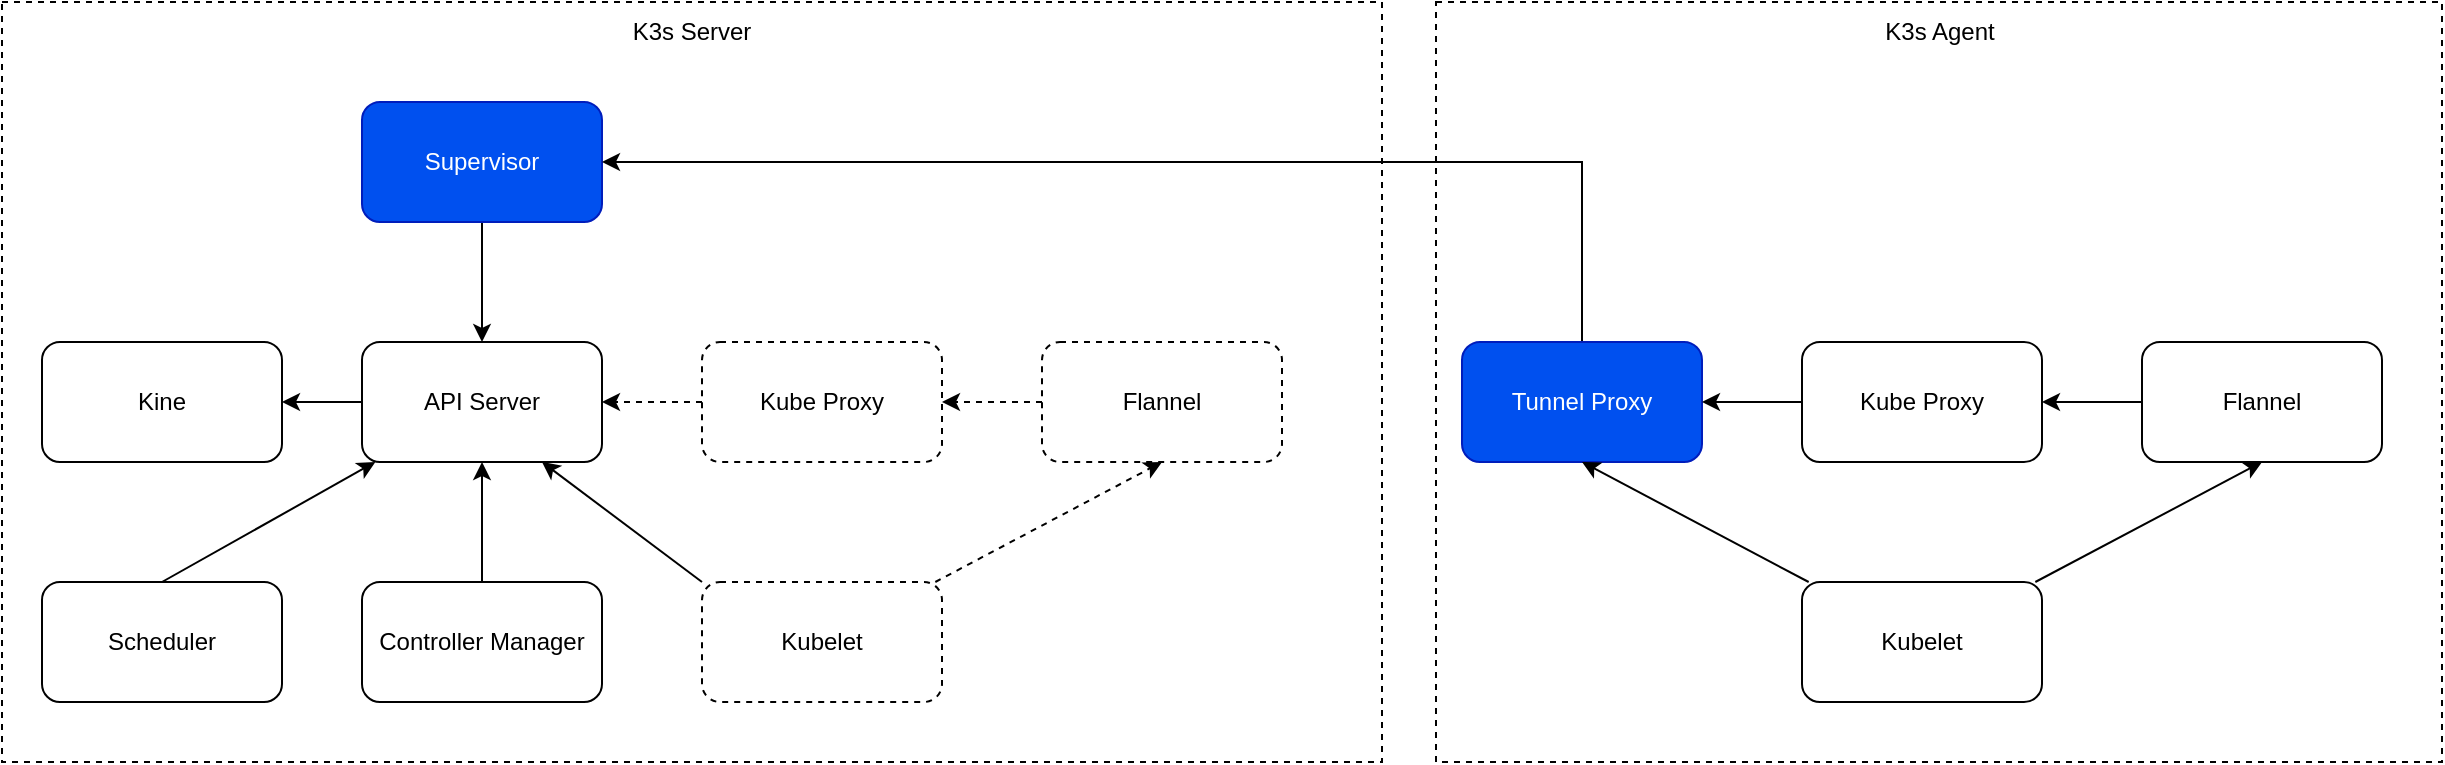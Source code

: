 <mxfile version="20.2.7" type="github" pages="3">
  <diagram id="HEuXEYdDUPjuQIYphe7p" name="k3s网络架构">
    <mxGraphModel dx="1865" dy="556" grid="0" gridSize="10" guides="1" tooltips="1" connect="1" arrows="1" fold="1" page="1" pageScale="1" pageWidth="827" pageHeight="1169" math="0" shadow="0">
      <root>
        <mxCell id="0" />
        <mxCell id="1" parent="0" />
        <mxCell id="O3nK4AZJQC9Sh1DX9Ab0-29" value="" style="rounded=0;whiteSpace=wrap;html=1;dashed=1;" parent="1" vertex="1">
          <mxGeometry x="707" y="50" width="503" height="380" as="geometry" />
        </mxCell>
        <mxCell id="O3nK4AZJQC9Sh1DX9Ab0-27" value="" style="rounded=0;whiteSpace=wrap;html=1;dashed=1;" parent="1" vertex="1">
          <mxGeometry x="-10" y="50" width="690" height="380" as="geometry" />
        </mxCell>
        <mxCell id="O3nK4AZJQC9Sh1DX9Ab0-9" style="edgeStyle=orthogonalEdgeStyle;rounded=0;orthogonalLoop=1;jettySize=auto;html=1;endArrow=classic;endFill=1;" parent="1" source="O3nK4AZJQC9Sh1DX9Ab0-1" target="O3nK4AZJQC9Sh1DX9Ab0-2" edge="1">
          <mxGeometry relative="1" as="geometry" />
        </mxCell>
        <mxCell id="O3nK4AZJQC9Sh1DX9Ab0-1" value="Supervisor" style="rounded=1;whiteSpace=wrap;html=1;fillColor=#0050ef;fontColor=#ffffff;strokeColor=#001DBC;" parent="1" vertex="1">
          <mxGeometry x="170" y="100" width="120" height="60" as="geometry" />
        </mxCell>
        <mxCell id="O3nK4AZJQC9Sh1DX9Ab0-10" style="edgeStyle=orthogonalEdgeStyle;rounded=0;orthogonalLoop=1;jettySize=auto;html=1;entryX=1;entryY=0.5;entryDx=0;entryDy=0;endArrow=classic;endFill=1;" parent="1" source="O3nK4AZJQC9Sh1DX9Ab0-2" target="O3nK4AZJQC9Sh1DX9Ab0-3" edge="1">
          <mxGeometry relative="1" as="geometry" />
        </mxCell>
        <mxCell id="O3nK4AZJQC9Sh1DX9Ab0-11" style="rounded=0;orthogonalLoop=1;jettySize=auto;html=1;entryX=0.5;entryY=0;entryDx=0;entryDy=0;endArrow=none;endFill=0;startArrow=classic;startFill=1;" parent="1" source="O3nK4AZJQC9Sh1DX9Ab0-2" target="O3nK4AZJQC9Sh1DX9Ab0-6" edge="1">
          <mxGeometry relative="1" as="geometry" />
        </mxCell>
        <mxCell id="O3nK4AZJQC9Sh1DX9Ab0-12" style="edgeStyle=none;rounded=0;orthogonalLoop=1;jettySize=auto;html=1;entryX=0.5;entryY=0;entryDx=0;entryDy=0;endArrow=none;endFill=0;startArrow=classic;startFill=1;" parent="1" source="O3nK4AZJQC9Sh1DX9Ab0-2" target="O3nK4AZJQC9Sh1DX9Ab0-7" edge="1">
          <mxGeometry relative="1" as="geometry" />
        </mxCell>
        <mxCell id="O3nK4AZJQC9Sh1DX9Ab0-13" style="edgeStyle=none;rounded=0;orthogonalLoop=1;jettySize=auto;html=1;exitX=0.75;exitY=1;exitDx=0;exitDy=0;entryX=0;entryY=0;entryDx=0;entryDy=0;endArrow=none;endFill=0;startArrow=classic;startFill=1;" parent="1" source="O3nK4AZJQC9Sh1DX9Ab0-2" target="O3nK4AZJQC9Sh1DX9Ab0-8" edge="1">
          <mxGeometry relative="1" as="geometry" />
        </mxCell>
        <mxCell id="O3nK4AZJQC9Sh1DX9Ab0-2" value="API Server" style="rounded=1;whiteSpace=wrap;html=1;" parent="1" vertex="1">
          <mxGeometry x="170" y="220" width="120" height="60" as="geometry" />
        </mxCell>
        <mxCell id="O3nK4AZJQC9Sh1DX9Ab0-3" value="Kine" style="rounded=1;whiteSpace=wrap;html=1;" parent="1" vertex="1">
          <mxGeometry x="10" y="220" width="120" height="60" as="geometry" />
        </mxCell>
        <mxCell id="O3nK4AZJQC9Sh1DX9Ab0-16" style="edgeStyle=none;rounded=0;orthogonalLoop=1;jettySize=auto;html=1;entryX=1;entryY=0.5;entryDx=0;entryDy=0;endArrow=classic;endFill=1;dashed=1;" parent="1" source="O3nK4AZJQC9Sh1DX9Ab0-4" target="O3nK4AZJQC9Sh1DX9Ab0-2" edge="1">
          <mxGeometry relative="1" as="geometry" />
        </mxCell>
        <mxCell id="O3nK4AZJQC9Sh1DX9Ab0-4" value="Kube Proxy" style="rounded=1;whiteSpace=wrap;html=1;dashed=1;" parent="1" vertex="1">
          <mxGeometry x="340" y="220" width="120" height="60" as="geometry" />
        </mxCell>
        <mxCell id="O3nK4AZJQC9Sh1DX9Ab0-15" style="edgeStyle=none;rounded=0;orthogonalLoop=1;jettySize=auto;html=1;entryX=1;entryY=0.5;entryDx=0;entryDy=0;endArrow=classic;endFill=1;dashed=1;" parent="1" source="O3nK4AZJQC9Sh1DX9Ab0-5" target="O3nK4AZJQC9Sh1DX9Ab0-4" edge="1">
          <mxGeometry relative="1" as="geometry" />
        </mxCell>
        <mxCell id="O3nK4AZJQC9Sh1DX9Ab0-5" value="Flannel" style="rounded=1;whiteSpace=wrap;html=1;dashed=1;" parent="1" vertex="1">
          <mxGeometry x="510" y="220" width="120" height="60" as="geometry" />
        </mxCell>
        <mxCell id="O3nK4AZJQC9Sh1DX9Ab0-6" value="Scheduler" style="rounded=1;whiteSpace=wrap;html=1;" parent="1" vertex="1">
          <mxGeometry x="10" y="340" width="120" height="60" as="geometry" />
        </mxCell>
        <mxCell id="O3nK4AZJQC9Sh1DX9Ab0-7" value="Controller Manager" style="rounded=1;whiteSpace=wrap;html=1;" parent="1" vertex="1">
          <mxGeometry x="170" y="340" width="120" height="60" as="geometry" />
        </mxCell>
        <mxCell id="O3nK4AZJQC9Sh1DX9Ab0-14" style="edgeStyle=none;rounded=0;orthogonalLoop=1;jettySize=auto;html=1;entryX=0.5;entryY=1;entryDx=0;entryDy=0;endArrow=classic;endFill=1;startArrow=none;startFill=0;dashed=1;" parent="1" source="O3nK4AZJQC9Sh1DX9Ab0-8" target="O3nK4AZJQC9Sh1DX9Ab0-5" edge="1">
          <mxGeometry relative="1" as="geometry" />
        </mxCell>
        <mxCell id="O3nK4AZJQC9Sh1DX9Ab0-8" value="Kubelet" style="rounded=1;whiteSpace=wrap;html=1;dashed=1;" parent="1" vertex="1">
          <mxGeometry x="340" y="340" width="120" height="60" as="geometry" />
        </mxCell>
        <mxCell id="O3nK4AZJQC9Sh1DX9Ab0-25" style="edgeStyle=orthogonalEdgeStyle;rounded=0;orthogonalLoop=1;jettySize=auto;html=1;entryX=1;entryY=0.5;entryDx=0;entryDy=0;startArrow=none;startFill=0;endArrow=classic;endFill=1;" parent="1" source="O3nK4AZJQC9Sh1DX9Ab0-17" target="O3nK4AZJQC9Sh1DX9Ab0-1" edge="1">
          <mxGeometry relative="1" as="geometry">
            <Array as="points">
              <mxPoint x="780" y="130" />
            </Array>
          </mxGeometry>
        </mxCell>
        <mxCell id="O3nK4AZJQC9Sh1DX9Ab0-17" value="Tunnel Proxy" style="rounded=1;whiteSpace=wrap;html=1;fillColor=#0050ef;fontColor=#ffffff;strokeColor=#001DBC;" parent="1" vertex="1">
          <mxGeometry x="720" y="220" width="120" height="60" as="geometry" />
        </mxCell>
        <mxCell id="O3nK4AZJQC9Sh1DX9Ab0-24" style="edgeStyle=none;rounded=0;orthogonalLoop=1;jettySize=auto;html=1;entryX=1;entryY=0.5;entryDx=0;entryDy=0;startArrow=none;startFill=0;endArrow=classic;endFill=1;" parent="1" source="O3nK4AZJQC9Sh1DX9Ab0-18" target="O3nK4AZJQC9Sh1DX9Ab0-17" edge="1">
          <mxGeometry relative="1" as="geometry" />
        </mxCell>
        <mxCell id="O3nK4AZJQC9Sh1DX9Ab0-18" value="Kube Proxy" style="rounded=1;whiteSpace=wrap;html=1;" parent="1" vertex="1">
          <mxGeometry x="890" y="220" width="120" height="60" as="geometry" />
        </mxCell>
        <mxCell id="O3nK4AZJQC9Sh1DX9Ab0-23" style="edgeStyle=none;rounded=0;orthogonalLoop=1;jettySize=auto;html=1;entryX=1;entryY=0.5;entryDx=0;entryDy=0;startArrow=none;startFill=0;endArrow=classic;endFill=1;" parent="1" source="O3nK4AZJQC9Sh1DX9Ab0-19" target="O3nK4AZJQC9Sh1DX9Ab0-18" edge="1">
          <mxGeometry relative="1" as="geometry" />
        </mxCell>
        <mxCell id="O3nK4AZJQC9Sh1DX9Ab0-19" value="Flannel" style="rounded=1;whiteSpace=wrap;html=1;" parent="1" vertex="1">
          <mxGeometry x="1060" y="220" width="120" height="60" as="geometry" />
        </mxCell>
        <mxCell id="O3nK4AZJQC9Sh1DX9Ab0-21" style="edgeStyle=none;rounded=0;orthogonalLoop=1;jettySize=auto;html=1;entryX=0.5;entryY=1;entryDx=0;entryDy=0;startArrow=none;startFill=0;endArrow=classic;endFill=1;" parent="1" source="O3nK4AZJQC9Sh1DX9Ab0-20" target="O3nK4AZJQC9Sh1DX9Ab0-17" edge="1">
          <mxGeometry relative="1" as="geometry" />
        </mxCell>
        <mxCell id="O3nK4AZJQC9Sh1DX9Ab0-22" style="edgeStyle=none;rounded=0;orthogonalLoop=1;jettySize=auto;html=1;entryX=0.5;entryY=1;entryDx=0;entryDy=0;startArrow=none;startFill=0;endArrow=classic;endFill=1;" parent="1" source="O3nK4AZJQC9Sh1DX9Ab0-20" target="O3nK4AZJQC9Sh1DX9Ab0-19" edge="1">
          <mxGeometry relative="1" as="geometry" />
        </mxCell>
        <mxCell id="O3nK4AZJQC9Sh1DX9Ab0-20" value="Kubelet" style="rounded=1;whiteSpace=wrap;html=1;" parent="1" vertex="1">
          <mxGeometry x="890" y="340" width="120" height="60" as="geometry" />
        </mxCell>
        <mxCell id="O3nK4AZJQC9Sh1DX9Ab0-28" value="K3s Server" style="text;html=1;strokeColor=none;fillColor=none;align=center;verticalAlign=middle;whiteSpace=wrap;rounded=0;dashed=1;" parent="1" vertex="1">
          <mxGeometry x="300" y="50" width="70" height="30" as="geometry" />
        </mxCell>
        <mxCell id="O3nK4AZJQC9Sh1DX9Ab0-30" value="K3s Agent" style="text;html=1;strokeColor=none;fillColor=none;align=center;verticalAlign=middle;whiteSpace=wrap;rounded=0;dashed=1;" parent="1" vertex="1">
          <mxGeometry x="929" y="50" width="60" height="30" as="geometry" />
        </mxCell>
      </root>
    </mxGraphModel>
  </diagram>
  <diagram id="8SatyN6uoqoJlnDd3UTE" name="逻辑架构设计">
    <mxGraphModel dx="2048" dy="1823" grid="0" gridSize="10" guides="1" tooltips="1" connect="1" arrows="1" fold="1" page="1" pageScale="1" pageWidth="827" pageHeight="1169" math="0" shadow="0">
      <root>
        <mxCell id="0" />
        <mxCell id="1" parent="0" />
        <mxCell id="Ggve3WEJ0lbRmhn-Nmp4-52" value="" style="rounded=0;whiteSpace=wrap;html=1;fontSize=14;dashed=1;" parent="1" vertex="1">
          <mxGeometry x="-65" y="-117" width="1025" height="742" as="geometry" />
        </mxCell>
        <mxCell id="Ggve3WEJ0lbRmhn-Nmp4-18" value="" style="rounded=0;whiteSpace=wrap;html=1;fillColor=#d5e8d4;strokeColor=#82b366;" parent="1" vertex="1">
          <mxGeometry x="503" y="204" width="433" height="277" as="geometry" />
        </mxCell>
        <mxCell id="Ggve3WEJ0lbRmhn-Nmp4-29" value="" style="rounded=0;whiteSpace=wrap;html=1;fillColor=#dae8fc;strokeColor=#6c8ebf;" parent="1" vertex="1">
          <mxGeometry x="36" y="-78" width="900" height="262" as="geometry" />
        </mxCell>
        <mxCell id="Ggve3WEJ0lbRmhn-Nmp4-30" value="" style="rounded=0;whiteSpace=wrap;html=1;" parent="1" vertex="1">
          <mxGeometry x="286" y="-7" width="177" height="145" as="geometry" />
        </mxCell>
        <mxCell id="Ggve3WEJ0lbRmhn-Nmp4-16" value="" style="rounded=0;whiteSpace=wrap;html=1;fillColor=#d5e8d4;strokeColor=#82b366;" parent="1" vertex="1">
          <mxGeometry x="36" y="202" width="433" height="277" as="geometry" />
        </mxCell>
        <mxCell id="Ggve3WEJ0lbRmhn-Nmp4-9" value="" style="rounded=0;whiteSpace=wrap;html=1;" parent="1" vertex="1">
          <mxGeometry x="263" y="255" width="165" height="202" as="geometry" />
        </mxCell>
        <mxCell id="Ggve3WEJ0lbRmhn-Nmp4-8" value="" style="rounded=0;whiteSpace=wrap;html=1;" parent="1" vertex="1">
          <mxGeometry x="65" y="252" width="168" height="206" as="geometry" />
        </mxCell>
        <mxCell id="Ggve3WEJ0lbRmhn-Nmp4-10" style="rounded=0;orthogonalLoop=1;jettySize=auto;html=1;startArrow=none;startFill=0;endArrow=none;endFill=0;" parent="1" source="Ggve3WEJ0lbRmhn-Nmp4-2" target="Ggve3WEJ0lbRmhn-Nmp4-6" edge="1">
          <mxGeometry relative="1" as="geometry" />
        </mxCell>
        <mxCell id="Ggve3WEJ0lbRmhn-Nmp4-35" style="edgeStyle=none;rounded=0;orthogonalLoop=1;jettySize=auto;html=1;exitX=0.75;exitY=1;exitDx=0;exitDy=0;entryX=0.5;entryY=0;entryDx=0;entryDy=0;startArrow=none;startFill=0;endArrow=none;endFill=0;" parent="1" source="Ggve3WEJ0lbRmhn-Nmp4-2" target="Ggve3WEJ0lbRmhn-Nmp4-24" edge="1">
          <mxGeometry relative="1" as="geometry" />
        </mxCell>
        <mxCell id="Ggve3WEJ0lbRmhn-Nmp4-2" value="Rancher服务端组件" style="rounded=1;whiteSpace=wrap;html=1;" parent="1" vertex="1">
          <mxGeometry x="314.5" y="46" width="120" height="60" as="geometry" />
        </mxCell>
        <mxCell id="Ggve3WEJ0lbRmhn-Nmp4-13" style="edgeStyle=none;rounded=0;orthogonalLoop=1;jettySize=auto;html=1;entryX=0;entryY=0.5;entryDx=0;entryDy=0;startArrow=none;startFill=0;endArrow=none;endFill=0;" parent="1" source="Ggve3WEJ0lbRmhn-Nmp4-4" target="Ggve3WEJ0lbRmhn-Nmp4-7" edge="1">
          <mxGeometry relative="1" as="geometry" />
        </mxCell>
        <mxCell id="Ggve3WEJ0lbRmhn-Nmp4-4" value="k3s服务端组件" style="rounded=1;whiteSpace=wrap;html=1;" parent="1" vertex="1">
          <mxGeometry x="83" y="380" width="120" height="60" as="geometry" />
        </mxCell>
        <mxCell id="Ggve3WEJ0lbRmhn-Nmp4-12" style="edgeStyle=none;rounded=0;orthogonalLoop=1;jettySize=auto;html=1;exitX=0.5;exitY=1;exitDx=0;exitDy=0;startArrow=none;startFill=0;endArrow=none;endFill=0;" parent="1" source="Ggve3WEJ0lbRmhn-Nmp4-6" target="Ggve3WEJ0lbRmhn-Nmp4-4" edge="1">
          <mxGeometry relative="1" as="geometry" />
        </mxCell>
        <mxCell id="Ggve3WEJ0lbRmhn-Nmp4-6" value="Rancher集群节点组件" style="rounded=1;whiteSpace=wrap;html=1;" parent="1" vertex="1">
          <mxGeometry x="83" y="294" width="120" height="60" as="geometry" />
        </mxCell>
        <mxCell id="Ggve3WEJ0lbRmhn-Nmp4-38" style="edgeStyle=none;rounded=0;orthogonalLoop=1;jettySize=auto;html=1;entryX=0.5;entryY=0;entryDx=0;entryDy=0;startArrow=none;startFill=0;endArrow=none;endFill=0;" parent="1" source="Ggve3WEJ0lbRmhn-Nmp4-7" target="Ggve3WEJ0lbRmhn-Nmp4-36" edge="1">
          <mxGeometry relative="1" as="geometry" />
        </mxCell>
        <mxCell id="Ggve3WEJ0lbRmhn-Nmp4-7" value="k3s节点组件" style="rounded=1;whiteSpace=wrap;html=1;" parent="1" vertex="1">
          <mxGeometry x="282" y="294" width="120" height="60" as="geometry" />
        </mxCell>
        <mxCell id="Ggve3WEJ0lbRmhn-Nmp4-14" value="边缘node节点" style="text;html=1;strokeColor=none;fillColor=none;align=center;verticalAlign=middle;whiteSpace=wrap;rounded=0;" parent="1" vertex="1">
          <mxGeometry x="68" y="252" width="84" height="30" as="geometry" />
        </mxCell>
        <mxCell id="Ggve3WEJ0lbRmhn-Nmp4-15" value="边缘node节点" style="text;html=1;strokeColor=none;fillColor=none;align=center;verticalAlign=middle;whiteSpace=wrap;rounded=0;" parent="1" vertex="1">
          <mxGeometry x="267" y="252" width="84" height="30" as="geometry" />
        </mxCell>
        <mxCell id="Ggve3WEJ0lbRmhn-Nmp4-17" value="边缘k3s集群" style="text;html=1;strokeColor=none;fillColor=none;align=center;verticalAlign=middle;whiteSpace=wrap;rounded=0;" parent="1" vertex="1">
          <mxGeometry x="200" y="202" width="97" height="30" as="geometry" />
        </mxCell>
        <mxCell id="Ggve3WEJ0lbRmhn-Nmp4-19" value="" style="rounded=0;whiteSpace=wrap;html=1;" parent="1" vertex="1">
          <mxGeometry x="730" y="257" width="165" height="202" as="geometry" />
        </mxCell>
        <mxCell id="Ggve3WEJ0lbRmhn-Nmp4-20" value="" style="rounded=0;whiteSpace=wrap;html=1;" parent="1" vertex="1">
          <mxGeometry x="532" y="254" width="168" height="206" as="geometry" />
        </mxCell>
        <mxCell id="Ggve3WEJ0lbRmhn-Nmp4-21" style="edgeStyle=none;rounded=0;orthogonalLoop=1;jettySize=auto;html=1;entryX=0;entryY=0.5;entryDx=0;entryDy=0;startArrow=none;startFill=0;endArrow=none;endFill=0;" parent="1" source="Ggve3WEJ0lbRmhn-Nmp4-22" target="Ggve3WEJ0lbRmhn-Nmp4-25" edge="1">
          <mxGeometry relative="1" as="geometry" />
        </mxCell>
        <mxCell id="Ggve3WEJ0lbRmhn-Nmp4-22" value="k3s服务端组件" style="rounded=1;whiteSpace=wrap;html=1;" parent="1" vertex="1">
          <mxGeometry x="550" y="382" width="120" height="60" as="geometry" />
        </mxCell>
        <mxCell id="Ggve3WEJ0lbRmhn-Nmp4-23" style="edgeStyle=none;rounded=0;orthogonalLoop=1;jettySize=auto;html=1;exitX=0.5;exitY=1;exitDx=0;exitDy=0;startArrow=none;startFill=0;endArrow=none;endFill=0;" parent="1" source="Ggve3WEJ0lbRmhn-Nmp4-24" target="Ggve3WEJ0lbRmhn-Nmp4-22" edge="1">
          <mxGeometry relative="1" as="geometry" />
        </mxCell>
        <mxCell id="Ggve3WEJ0lbRmhn-Nmp4-24" value="Rancher集群节点组件" style="rounded=1;whiteSpace=wrap;html=1;" parent="1" vertex="1">
          <mxGeometry x="550" y="296" width="120" height="60" as="geometry" />
        </mxCell>
        <mxCell id="Ggve3WEJ0lbRmhn-Nmp4-39" style="edgeStyle=none;rounded=0;orthogonalLoop=1;jettySize=auto;html=1;entryX=0.5;entryY=0;entryDx=0;entryDy=0;startArrow=none;startFill=0;endArrow=none;endFill=0;" parent="1" source="Ggve3WEJ0lbRmhn-Nmp4-25" target="Ggve3WEJ0lbRmhn-Nmp4-37" edge="1">
          <mxGeometry relative="1" as="geometry" />
        </mxCell>
        <mxCell id="Ggve3WEJ0lbRmhn-Nmp4-25" value="k3s节点组件" style="rounded=1;whiteSpace=wrap;html=1;" parent="1" vertex="1">
          <mxGeometry x="752.5" y="299" width="120" height="60" as="geometry" />
        </mxCell>
        <mxCell id="Ggve3WEJ0lbRmhn-Nmp4-26" value="边缘node节点" style="text;html=1;strokeColor=none;fillColor=none;align=center;verticalAlign=middle;whiteSpace=wrap;rounded=0;" parent="1" vertex="1">
          <mxGeometry x="535" y="254" width="84" height="30" as="geometry" />
        </mxCell>
        <mxCell id="Ggve3WEJ0lbRmhn-Nmp4-27" value="边缘node节点" style="text;html=1;strokeColor=none;fillColor=none;align=center;verticalAlign=middle;whiteSpace=wrap;rounded=0;" parent="1" vertex="1">
          <mxGeometry x="734" y="254" width="84" height="30" as="geometry" />
        </mxCell>
        <mxCell id="Ggve3WEJ0lbRmhn-Nmp4-28" value="边缘k3s集群" style="text;html=1;strokeColor=none;fillColor=none;align=center;verticalAlign=middle;whiteSpace=wrap;rounded=0;" parent="1" vertex="1">
          <mxGeometry x="667" y="204" width="97" height="30" as="geometry" />
        </mxCell>
        <mxCell id="Ggve3WEJ0lbRmhn-Nmp4-31" value="云端node节点" style="text;html=1;strokeColor=none;fillColor=none;align=center;verticalAlign=middle;whiteSpace=wrap;rounded=0;" parent="1" vertex="1">
          <mxGeometry x="335.5" y="-7" width="78" height="30" as="geometry" />
        </mxCell>
        <mxCell id="Ggve3WEJ0lbRmhn-Nmp4-32" value="k8s集群" style="rounded=0;whiteSpace=wrap;html=1;" parent="1" vertex="1">
          <mxGeometry x="537" y="-6" width="180" height="144" as="geometry" />
        </mxCell>
        <mxCell id="Ggve3WEJ0lbRmhn-Nmp4-43" style="edgeStyle=none;rounded=0;orthogonalLoop=1;jettySize=auto;html=1;exitX=0.25;exitY=1;exitDx=0;exitDy=0;entryX=0.5;entryY=0;entryDx=0;entryDy=0;startArrow=none;startFill=0;endArrow=none;endFill=0;" parent="1" source="Ggve3WEJ0lbRmhn-Nmp4-36" target="Ggve3WEJ0lbRmhn-Nmp4-41" edge="1">
          <mxGeometry relative="1" as="geometry" />
        </mxCell>
        <mxCell id="Ggve3WEJ0lbRmhn-Nmp4-44" style="edgeStyle=none;rounded=0;orthogonalLoop=1;jettySize=auto;html=1;exitX=0.75;exitY=1;exitDx=0;exitDy=0;entryX=0.5;entryY=0;entryDx=0;entryDy=0;startArrow=none;startFill=0;endArrow=none;endFill=0;" parent="1" source="Ggve3WEJ0lbRmhn-Nmp4-36" target="Ggve3WEJ0lbRmhn-Nmp4-42" edge="1">
          <mxGeometry relative="1" as="geometry" />
        </mxCell>
        <mxCell id="Ggve3WEJ0lbRmhn-Nmp4-36" value="应用pod" style="rounded=1;whiteSpace=wrap;html=1;" parent="1" vertex="1">
          <mxGeometry x="282" y="377" width="120" height="60" as="geometry" />
        </mxCell>
        <mxCell id="Ggve3WEJ0lbRmhn-Nmp4-37" value="应用pod" style="rounded=1;whiteSpace=wrap;html=1;" parent="1" vertex="1">
          <mxGeometry x="755" y="380" width="120" height="60" as="geometry" />
        </mxCell>
        <mxCell id="Ggve3WEJ0lbRmhn-Nmp4-41" value="Device1" style="rounded=0;whiteSpace=wrap;html=1;fillColor=#0050ef;fontColor=#ffffff;strokeColor=#001DBC;" parent="1" vertex="1">
          <mxGeometry x="263" y="527" width="70" height="58" as="geometry" />
        </mxCell>
        <mxCell id="Ggve3WEJ0lbRmhn-Nmp4-42" value="Device2" style="rounded=0;whiteSpace=wrap;html=1;fillColor=#60a917;fontColor=#ffffff;strokeColor=#2D7600;" parent="1" vertex="1">
          <mxGeometry x="358" y="527" width="70" height="58" as="geometry" />
        </mxCell>
        <mxCell id="Ggve3WEJ0lbRmhn-Nmp4-47" style="edgeStyle=none;rounded=0;orthogonalLoop=1;jettySize=auto;html=1;entryX=0.25;entryY=1;entryDx=0;entryDy=0;startArrow=none;startFill=0;endArrow=none;endFill=0;" parent="1" source="Ggve3WEJ0lbRmhn-Nmp4-45" target="Ggve3WEJ0lbRmhn-Nmp4-37" edge="1">
          <mxGeometry relative="1" as="geometry" />
        </mxCell>
        <mxCell id="Ggve3WEJ0lbRmhn-Nmp4-45" value="Device1" style="rounded=0;whiteSpace=wrap;html=1;fillColor=#0050ef;fontColor=#ffffff;strokeColor=#001DBC;" parent="1" vertex="1">
          <mxGeometry x="743" y="523" width="70" height="58" as="geometry" />
        </mxCell>
        <mxCell id="Ggve3WEJ0lbRmhn-Nmp4-48" style="edgeStyle=none;rounded=0;orthogonalLoop=1;jettySize=auto;html=1;entryX=0.75;entryY=1;entryDx=0;entryDy=0;startArrow=none;startFill=0;endArrow=none;endFill=0;" parent="1" source="Ggve3WEJ0lbRmhn-Nmp4-46" target="Ggve3WEJ0lbRmhn-Nmp4-37" edge="1">
          <mxGeometry relative="1" as="geometry" />
        </mxCell>
        <mxCell id="Ggve3WEJ0lbRmhn-Nmp4-46" value="Device2" style="rounded=0;whiteSpace=wrap;html=1;fillColor=#60a917;fontColor=#ffffff;strokeColor=#2D7600;" parent="1" vertex="1">
          <mxGeometry x="827" y="523" width="70" height="58" as="geometry" />
        </mxCell>
        <mxCell id="Ggve3WEJ0lbRmhn-Nmp4-49" value="&lt;font style=&quot;font-size: 14px;&quot;&gt;设备端&lt;/font&gt;" style="text;html=1;strokeColor=none;fillColor=none;align=center;verticalAlign=middle;whiteSpace=wrap;rounded=0;" parent="1" vertex="1">
          <mxGeometry x="-57" y="537" width="60" height="30" as="geometry" />
        </mxCell>
        <mxCell id="Ggve3WEJ0lbRmhn-Nmp4-50" value="&lt;span style=&quot;font-size: 14px;&quot;&gt;边缘端&lt;/span&gt;" style="text;html=1;strokeColor=none;fillColor=none;align=center;verticalAlign=middle;whiteSpace=wrap;rounded=0;" parent="1" vertex="1">
          <mxGeometry x="-60" y="321" width="60" height="30" as="geometry" />
        </mxCell>
        <mxCell id="Ggve3WEJ0lbRmhn-Nmp4-51" value="&lt;span style=&quot;font-size: 14px;&quot;&gt;云端&lt;/span&gt;" style="text;html=1;strokeColor=none;fillColor=none;align=center;verticalAlign=middle;whiteSpace=wrap;rounded=0;" parent="1" vertex="1">
          <mxGeometry x="-60" y="35" width="60" height="30" as="geometry" />
        </mxCell>
        <mxCell id="Ggve3WEJ0lbRmhn-Nmp4-34" style="edgeStyle=none;rounded=0;orthogonalLoop=1;jettySize=auto;html=1;startArrow=none;startFill=0;endArrow=none;endFill=0;" parent="1" source="Ggve3WEJ0lbRmhn-Nmp4-2" edge="1">
          <mxGeometry relative="1" as="geometry">
            <mxPoint x="536" y="77" as="targetPoint" />
          </mxGeometry>
        </mxCell>
      </root>
    </mxGraphModel>
  </diagram>
  <diagram id="NHDvK6K8zkflWyku41dV" name="物理架构设计">
    <mxGraphModel dx="2310" dy="1963" grid="1" gridSize="10" guides="1" tooltips="1" connect="1" arrows="1" fold="1" page="1" pageScale="1" pageWidth="827" pageHeight="1169" math="0" shadow="0">
      <root>
        <mxCell id="0" />
        <mxCell id="1" parent="0" />
        <mxCell id="pmskkPxMRuhQM9zi_XXx-57" value="" style="rounded=0;whiteSpace=wrap;html=1;dashed=1;fillColor=#d5e8d4;strokeColor=#82b366;" vertex="1" parent="1">
          <mxGeometry x="320" y="-70" width="480" height="310" as="geometry" />
        </mxCell>
        <mxCell id="pmskkPxMRuhQM9zi_XXx-55" value="" style="rounded=0;whiteSpace=wrap;html=1;fillColor=#cdeb8b;strokeColor=#36393d;" vertex="1" parent="1">
          <mxGeometry x="-100" y="-70" width="400" height="310" as="geometry" />
        </mxCell>
        <mxCell id="pmskkPxMRuhQM9zi_XXx-48" value="" style="rounded=0;whiteSpace=wrap;html=1;dashed=1;fillColor=#eeeeee;strokeColor=#36393d;" vertex="1" parent="1">
          <mxGeometry x="-70" y="-10" width="340" height="230" as="geometry" />
        </mxCell>
        <mxCell id="pmskkPxMRuhQM9zi_XXx-27" value="" style="rounded=0;whiteSpace=wrap;html=1;fillColor=#cdeb8b;strokeColor=#36393d;" vertex="1" parent="1">
          <mxGeometry x="450" y="280" width="350" height="320" as="geometry" />
        </mxCell>
        <mxCell id="pmskkPxMRuhQM9zi_XXx-25" value="" style="rounded=0;whiteSpace=wrap;html=1;fillColor=#cdeb8b;strokeColor=#36393d;" vertex="1" parent="1">
          <mxGeometry x="-100" y="280" width="510" height="450" as="geometry" />
        </mxCell>
        <mxCell id="pmskkPxMRuhQM9zi_XXx-23" value="" style="rounded=0;whiteSpace=wrap;html=1;dashed=1;fillColor=#eeeeee;strokeColor=#36393d;" vertex="1" parent="1">
          <mxGeometry x="470" y="320" width="310" height="190" as="geometry" />
        </mxCell>
        <mxCell id="pmskkPxMRuhQM9zi_XXx-17" value="" style="rounded=0;whiteSpace=wrap;html=1;dashed=1;fillColor=#eeeeee;strokeColor=#36393d;" vertex="1" parent="1">
          <mxGeometry x="-80" y="400" width="470" height="230" as="geometry" />
        </mxCell>
        <mxCell id="pmskkPxMRuhQM9zi_XXx-51" style="edgeStyle=none;rounded=0;orthogonalLoop=1;jettySize=auto;html=1;entryX=0.5;entryY=0;entryDx=0;entryDy=0;endArrow=none;endFill=0;" edge="1" parent="1" source="pmskkPxMRuhQM9zi_XXx-1" target="pmskkPxMRuhQM9zi_XXx-5">
          <mxGeometry relative="1" as="geometry" />
        </mxCell>
        <mxCell id="pmskkPxMRuhQM9zi_XXx-52" style="edgeStyle=none;rounded=0;orthogonalLoop=1;jettySize=auto;html=1;entryX=0.75;entryY=0;entryDx=0;entryDy=0;endArrow=none;endFill=0;" edge="1" parent="1" source="pmskkPxMRuhQM9zi_XXx-1" target="pmskkPxMRuhQM9zi_XXx-3">
          <mxGeometry relative="1" as="geometry" />
        </mxCell>
        <mxCell id="pmskkPxMRuhQM9zi_XXx-1" value="Rancher API Server" style="rounded=1;whiteSpace=wrap;html=1;fillColor=#0050ef;fontColor=#ffffff;strokeColor=#001DBC;" vertex="1" parent="1">
          <mxGeometry x="120" y="40" width="120" height="60" as="geometry" />
        </mxCell>
        <mxCell id="pmskkPxMRuhQM9zi_XXx-50" style="edgeStyle=none;rounded=0;orthogonalLoop=1;jettySize=auto;html=1;endArrow=none;endFill=0;" edge="1" parent="1" source="pmskkPxMRuhQM9zi_XXx-2" target="pmskkPxMRuhQM9zi_XXx-1">
          <mxGeometry relative="1" as="geometry" />
        </mxCell>
        <mxCell id="pmskkPxMRuhQM9zi_XXx-2" value="etcd" style="rounded=1;whiteSpace=wrap;html=1;fillColor=#6d8764;fontColor=#ffffff;strokeColor=#3A5431;" vertex="1" parent="1">
          <mxGeometry x="-40" y="40" width="120" height="60" as="geometry" />
        </mxCell>
        <mxCell id="pmskkPxMRuhQM9zi_XXx-53" style="edgeStyle=none;rounded=0;orthogonalLoop=1;jettySize=auto;html=1;entryX=0.5;entryY=0;entryDx=0;entryDy=0;endArrow=none;endFill=0;" edge="1" parent="1" source="pmskkPxMRuhQM9zi_XXx-3" target="pmskkPxMRuhQM9zi_XXx-6">
          <mxGeometry relative="1" as="geometry" />
        </mxCell>
        <mxCell id="pmskkPxMRuhQM9zi_XXx-3" value="Rancher&lt;br&gt;Cluster Controller1" style="rounded=1;whiteSpace=wrap;html=1;fillColor=#0050ef;fontColor=#ffffff;strokeColor=#001DBC;" vertex="1" parent="1">
          <mxGeometry x="-40" y="140" width="120" height="60" as="geometry" />
        </mxCell>
        <mxCell id="pmskkPxMRuhQM9zi_XXx-54" style="edgeStyle=none;rounded=0;orthogonalLoop=1;jettySize=auto;html=1;entryX=0;entryY=0.5;entryDx=0;entryDy=0;endArrow=none;endFill=0;" edge="1" parent="1" source="pmskkPxMRuhQM9zi_XXx-5" target="pmskkPxMRuhQM9zi_XXx-8">
          <mxGeometry relative="1" as="geometry" />
        </mxCell>
        <mxCell id="pmskkPxMRuhQM9zi_XXx-5" value="Rancher&lt;br&gt;Cluster Controller2" style="rounded=1;whiteSpace=wrap;html=1;fillColor=#0050ef;fontColor=#ffffff;strokeColor=#001DBC;" vertex="1" parent="1">
          <mxGeometry x="120" y="140" width="120" height="60" as="geometry" />
        </mxCell>
        <mxCell id="pmskkPxMRuhQM9zi_XXx-29" style="rounded=0;orthogonalLoop=1;jettySize=auto;html=1;entryX=0.5;entryY=0;entryDx=0;entryDy=0;endArrow=none;endFill=0;" edge="1" parent="1" source="pmskkPxMRuhQM9zi_XXx-6" target="pmskkPxMRuhQM9zi_XXx-9">
          <mxGeometry relative="1" as="geometry" />
        </mxCell>
        <mxCell id="pmskkPxMRuhQM9zi_XXx-6" value="Rancher&lt;br&gt;Cluster Agent1" style="rounded=1;whiteSpace=wrap;html=1;fillColor=#0050ef;fontColor=#ffffff;strokeColor=#001DBC;" vertex="1" parent="1">
          <mxGeometry x="100" y="310" width="120" height="60" as="geometry" />
        </mxCell>
        <mxCell id="pmskkPxMRuhQM9zi_XXx-58" style="edgeStyle=none;rounded=0;orthogonalLoop=1;jettySize=auto;html=1;entryX=0;entryY=0.5;entryDx=0;entryDy=0;endArrow=none;endFill=0;" edge="1" parent="1" source="pmskkPxMRuhQM9zi_XXx-8" target="pmskkPxMRuhQM9zi_XXx-47">
          <mxGeometry relative="1" as="geometry" />
        </mxCell>
        <mxCell id="pmskkPxMRuhQM9zi_XXx-8" value="Rancher&lt;br&gt;Cluster Agent2" style="rounded=1;whiteSpace=wrap;html=1;fillColor=#0050ef;fontColor=#ffffff;strokeColor=#001DBC;" vertex="1" parent="1">
          <mxGeometry x="390" y="40" width="120" height="60" as="geometry" />
        </mxCell>
        <mxCell id="pmskkPxMRuhQM9zi_XXx-31" style="edgeStyle=none;rounded=0;orthogonalLoop=1;jettySize=auto;html=1;exitX=1;exitY=0.5;exitDx=0;exitDy=0;entryX=0;entryY=0.5;entryDx=0;entryDy=0;endArrow=none;endFill=0;" edge="1" parent="1" source="pmskkPxMRuhQM9zi_XXx-9" target="pmskkPxMRuhQM9zi_XXx-11">
          <mxGeometry relative="1" as="geometry" />
        </mxCell>
        <mxCell id="pmskkPxMRuhQM9zi_XXx-9" value="&lt;font color=&quot;#ffffff&quot;&gt;API Server&lt;/font&gt;" style="rounded=1;whiteSpace=wrap;html=1;fillColor=#fa6800;fontColor=#000000;strokeColor=#C73500;" vertex="1" parent="1">
          <mxGeometry x="100" y="450" width="120" height="60" as="geometry" />
        </mxCell>
        <mxCell id="pmskkPxMRuhQM9zi_XXx-30" style="edgeStyle=none;rounded=0;orthogonalLoop=1;jettySize=auto;html=1;exitX=1;exitY=0.5;exitDx=0;exitDy=0;entryX=0;entryY=0.5;entryDx=0;entryDy=0;endArrow=none;endFill=0;" edge="1" parent="1" source="pmskkPxMRuhQM9zi_XXx-10" target="pmskkPxMRuhQM9zi_XXx-9">
          <mxGeometry relative="1" as="geometry" />
        </mxCell>
        <mxCell id="pmskkPxMRuhQM9zi_XXx-10" value="Kine" style="rounded=1;whiteSpace=wrap;html=1;fillColor=#6d8764;fontColor=#ffffff;strokeColor=#3A5431;" vertex="1" parent="1">
          <mxGeometry x="-60" y="450" width="120" height="60" as="geometry" />
        </mxCell>
        <mxCell id="pmskkPxMRuhQM9zi_XXx-32" style="edgeStyle=none;rounded=0;orthogonalLoop=1;jettySize=auto;html=1;endArrow=none;endFill=0;" edge="1" parent="1" source="pmskkPxMRuhQM9zi_XXx-11" target="pmskkPxMRuhQM9zi_XXx-16">
          <mxGeometry relative="1" as="geometry" />
        </mxCell>
        <mxCell id="pmskkPxMRuhQM9zi_XXx-45" style="edgeStyle=none;rounded=0;orthogonalLoop=1;jettySize=auto;html=1;entryX=0;entryY=0.25;entryDx=0;entryDy=0;endArrow=none;endFill=0;exitX=1;exitY=1;exitDx=0;exitDy=0;" edge="1" parent="1" source="pmskkPxMRuhQM9zi_XXx-11" target="pmskkPxMRuhQM9zi_XXx-42">
          <mxGeometry relative="1" as="geometry" />
        </mxCell>
        <mxCell id="pmskkPxMRuhQM9zi_XXx-11" value="Supervisor" style="rounded=1;whiteSpace=wrap;html=1;fillColor=#60a917;fontColor=#ffffff;strokeColor=#2D7600;" vertex="1" parent="1">
          <mxGeometry x="250" y="450" width="120" height="60" as="geometry" />
        </mxCell>
        <mxCell id="pmskkPxMRuhQM9zi_XXx-39" style="edgeStyle=none;rounded=0;orthogonalLoop=1;jettySize=auto;html=1;entryX=0.5;entryY=1;entryDx=0;entryDy=0;endArrow=none;endFill=0;" edge="1" parent="1" source="pmskkPxMRuhQM9zi_XXx-12" target="pmskkPxMRuhQM9zi_XXx-9">
          <mxGeometry relative="1" as="geometry" />
        </mxCell>
        <mxCell id="pmskkPxMRuhQM9zi_XXx-12" value="&lt;font color=&quot;#ffffff&quot;&gt;Controller Manager&lt;/font&gt;" style="rounded=1;whiteSpace=wrap;html=1;fillColor=#fa6800;fontColor=#000000;strokeColor=#C73500;" vertex="1" parent="1">
          <mxGeometry x="100" y="555" width="120" height="60" as="geometry" />
        </mxCell>
        <mxCell id="pmskkPxMRuhQM9zi_XXx-38" style="edgeStyle=none;rounded=0;orthogonalLoop=1;jettySize=auto;html=1;endArrow=none;endFill=0;" edge="1" parent="1" source="pmskkPxMRuhQM9zi_XXx-13" target="pmskkPxMRuhQM9zi_XXx-9">
          <mxGeometry relative="1" as="geometry" />
        </mxCell>
        <mxCell id="pmskkPxMRuhQM9zi_XXx-13" value="&lt;font color=&quot;#ffffff&quot;&gt;Schueduler&lt;/font&gt;" style="rounded=1;whiteSpace=wrap;html=1;fillColor=#fa6800;fontColor=#000000;strokeColor=#C73500;" vertex="1" parent="1">
          <mxGeometry x="-60" y="555" width="120" height="60" as="geometry" />
        </mxCell>
        <mxCell id="pmskkPxMRuhQM9zi_XXx-40" style="edgeStyle=none;rounded=0;orthogonalLoop=1;jettySize=auto;html=1;exitX=0.25;exitY=0;exitDx=0;exitDy=0;entryX=0.852;entryY=1.027;entryDx=0;entryDy=0;entryPerimeter=0;endArrow=none;endFill=0;" edge="1" parent="1" source="pmskkPxMRuhQM9zi_XXx-14" target="pmskkPxMRuhQM9zi_XXx-9">
          <mxGeometry relative="1" as="geometry" />
        </mxCell>
        <mxCell id="pmskkPxMRuhQM9zi_XXx-41" style="edgeStyle=none;rounded=0;orthogonalLoop=1;jettySize=auto;html=1;entryX=0.86;entryY=0;entryDx=0;entryDy=0;entryPerimeter=0;endArrow=none;endFill=0;" edge="1" parent="1" source="pmskkPxMRuhQM9zi_XXx-14" target="pmskkPxMRuhQM9zi_XXx-15">
          <mxGeometry relative="1" as="geometry" />
        </mxCell>
        <mxCell id="pmskkPxMRuhQM9zi_XXx-14" value="&lt;font color=&quot;#ffffff&quot;&gt;Kubelet&lt;/font&gt;" style="rounded=1;whiteSpace=wrap;html=1;fillColor=#fa6800;fontColor=#000000;strokeColor=#C73500;" vertex="1" parent="1">
          <mxGeometry x="250" y="555" width="120" height="60" as="geometry" />
        </mxCell>
        <mxCell id="pmskkPxMRuhQM9zi_XXx-15" value="&lt;font color=&quot;#ffffff&quot;&gt;CRI(containerd,cri-o,docker)&lt;/font&gt;" style="rounded=1;whiteSpace=wrap;html=1;fillColor=#FF0000;" vertex="1" parent="1">
          <mxGeometry x="-60" y="650" width="430" height="60" as="geometry" />
        </mxCell>
        <mxCell id="pmskkPxMRuhQM9zi_XXx-33" style="edgeStyle=none;rounded=0;orthogonalLoop=1;jettySize=auto;html=1;entryX=0;entryY=0.5;entryDx=0;entryDy=0;endArrow=none;endFill=0;" edge="1" parent="1" source="pmskkPxMRuhQM9zi_XXx-16" target="pmskkPxMRuhQM9zi_XXx-19">
          <mxGeometry relative="1" as="geometry" />
        </mxCell>
        <mxCell id="pmskkPxMRuhQM9zi_XXx-60" style="edgeStyle=none;rounded=0;orthogonalLoop=1;jettySize=auto;html=1;fontColor=#FFFFFF;endArrow=none;endFill=0;" edge="1" parent="1" source="pmskkPxMRuhQM9zi_XXx-16" target="pmskkPxMRuhQM9zi_XXx-20">
          <mxGeometry relative="1" as="geometry" />
        </mxCell>
        <mxCell id="pmskkPxMRuhQM9zi_XXx-16" value="Tunnel Proxy" style="rounded=1;whiteSpace=wrap;html=1;fillColor=#60a917;fontColor=#ffffff;strokeColor=#2D7600;" vertex="1" parent="1">
          <mxGeometry x="480" y="350" width="120" height="60" as="geometry" />
        </mxCell>
        <mxCell id="pmskkPxMRuhQM9zi_XXx-18" value="K3s Server组件" style="text;html=1;strokeColor=none;fillColor=none;align=center;verticalAlign=middle;whiteSpace=wrap;rounded=0;dashed=1;" vertex="1" parent="1">
          <mxGeometry x="-80" y="400" width="90" height="30" as="geometry" />
        </mxCell>
        <mxCell id="pmskkPxMRuhQM9zi_XXx-34" style="edgeStyle=none;rounded=0;orthogonalLoop=1;jettySize=auto;html=1;exitX=0.5;exitY=1;exitDx=0;exitDy=0;endArrow=none;endFill=0;" edge="1" parent="1" source="pmskkPxMRuhQM9zi_XXx-19" target="pmskkPxMRuhQM9zi_XXx-21">
          <mxGeometry relative="1" as="geometry" />
        </mxCell>
        <mxCell id="pmskkPxMRuhQM9zi_XXx-19" value="&lt;font color=&quot;#ffffff&quot;&gt;Kube Proxy&lt;/font&gt;" style="rounded=1;whiteSpace=wrap;html=1;fillColor=#fa6800;fontColor=#000000;strokeColor=#C73500;" vertex="1" parent="1">
          <mxGeometry x="640" y="350" width="120" height="60" as="geometry" />
        </mxCell>
        <mxCell id="pmskkPxMRuhQM9zi_XXx-35" style="edgeStyle=none;rounded=0;orthogonalLoop=1;jettySize=auto;html=1;exitX=1;exitY=0.5;exitDx=0;exitDy=0;endArrow=none;endFill=0;" edge="1" parent="1" source="pmskkPxMRuhQM9zi_XXx-20" target="pmskkPxMRuhQM9zi_XXx-21">
          <mxGeometry relative="1" as="geometry" />
        </mxCell>
        <mxCell id="pmskkPxMRuhQM9zi_XXx-37" style="edgeStyle=none;rounded=0;orthogonalLoop=1;jettySize=auto;html=1;entryX=0.225;entryY=0.003;entryDx=0;entryDy=0;endArrow=none;endFill=0;entryPerimeter=0;" edge="1" parent="1" source="pmskkPxMRuhQM9zi_XXx-20" target="pmskkPxMRuhQM9zi_XXx-22">
          <mxGeometry relative="1" as="geometry" />
        </mxCell>
        <mxCell id="pmskkPxMRuhQM9zi_XXx-20" value="&lt;font color=&quot;#ffffff&quot;&gt;Kubelet&lt;/font&gt;" style="rounded=1;whiteSpace=wrap;html=1;fillColor=#fa6800;fontColor=#000000;strokeColor=#C73500;" vertex="1" parent="1">
          <mxGeometry x="480" y="430" width="120" height="60" as="geometry" />
        </mxCell>
        <mxCell id="pmskkPxMRuhQM9zi_XXx-21" value="&lt;font color=&quot;#ffffff&quot;&gt;Flannel&lt;/font&gt;" style="rounded=1;whiteSpace=wrap;html=1;fillColor=#fa6800;fontColor=#000000;strokeColor=#C73500;" vertex="1" parent="1">
          <mxGeometry x="640" y="430" width="120" height="60" as="geometry" />
        </mxCell>
        <mxCell id="pmskkPxMRuhQM9zi_XXx-22" value="&lt;font style=&quot;&quot; color=&quot;#ffffff&quot;&gt;CRI(containerd,cri-o,docker)&lt;/font&gt;" style="rounded=1;whiteSpace=wrap;html=1;fillColor=#FF0000;" vertex="1" parent="1">
          <mxGeometry x="480" y="525" width="280" height="60" as="geometry" />
        </mxCell>
        <mxCell id="pmskkPxMRuhQM9zi_XXx-24" value="K3s Agent组件" style="text;html=1;strokeColor=none;fillColor=none;align=center;verticalAlign=middle;whiteSpace=wrap;rounded=0;dashed=1;" vertex="1" parent="1">
          <mxGeometry x="575" y="320" width="90" height="30" as="geometry" />
        </mxCell>
        <mxCell id="pmskkPxMRuhQM9zi_XXx-26" value="边缘node" style="text;html=1;strokeColor=none;fillColor=none;align=center;verticalAlign=middle;whiteSpace=wrap;rounded=0;dashed=1;" vertex="1" parent="1">
          <mxGeometry x="-90" y="280" width="60" height="30" as="geometry" />
        </mxCell>
        <mxCell id="pmskkPxMRuhQM9zi_XXx-28" value="边缘node" style="text;html=1;strokeColor=none;fillColor=none;align=center;verticalAlign=middle;whiteSpace=wrap;rounded=0;dashed=1;" vertex="1" parent="1">
          <mxGeometry x="460" y="280" width="60" height="30" as="geometry" />
        </mxCell>
        <mxCell id="pmskkPxMRuhQM9zi_XXx-42" value="K3s Agent节点" style="rounded=0;whiteSpace=wrap;html=1;fillColor=#cdeb8b;strokeColor=#36393d;" vertex="1" parent="1">
          <mxGeometry x="450" y="620" width="350" height="110" as="geometry" />
        </mxCell>
        <mxCell id="pmskkPxMRuhQM9zi_XXx-43" value="边缘node" style="text;html=1;strokeColor=none;fillColor=none;align=center;verticalAlign=middle;whiteSpace=wrap;rounded=0;" vertex="1" parent="1">
          <mxGeometry x="460" y="620" width="60" height="30" as="geometry" />
        </mxCell>
        <mxCell id="pmskkPxMRuhQM9zi_XXx-44" value="K3s Agent节点" style="text;html=1;strokeColor=none;fillColor=none;align=center;verticalAlign=middle;whiteSpace=wrap;rounded=0;" vertex="1" parent="1">
          <mxGeometry x="700" y="280" width="100" height="30" as="geometry" />
        </mxCell>
        <mxCell id="pmskkPxMRuhQM9zi_XXx-46" value="K3s Server节点" style="text;html=1;strokeColor=none;fillColor=none;align=center;verticalAlign=middle;whiteSpace=wrap;rounded=0;" vertex="1" parent="1">
          <mxGeometry x="280" y="280" width="120" height="30" as="geometry" />
        </mxCell>
        <mxCell id="pmskkPxMRuhQM9zi_XXx-47" value="&lt;font color=&quot;#ffffff&quot;&gt;API Server&lt;/font&gt;" style="rounded=1;whiteSpace=wrap;html=1;fillColor=#FF0000;" vertex="1" parent="1">
          <mxGeometry x="575" y="40" width="120" height="60" as="geometry" />
        </mxCell>
        <mxCell id="pmskkPxMRuhQM9zi_XXx-49" value="Rancher Server组件" style="text;html=1;strokeColor=none;fillColor=none;align=center;verticalAlign=middle;whiteSpace=wrap;rounded=0;" vertex="1" parent="1">
          <mxGeometry x="40" y="-10" width="120" height="30" as="geometry" />
        </mxCell>
        <mxCell id="pmskkPxMRuhQM9zi_XXx-56" value="云端node" style="text;html=1;strokeColor=none;fillColor=none;align=center;verticalAlign=middle;whiteSpace=wrap;rounded=0;" vertex="1" parent="1">
          <mxGeometry x="-90" y="-70" width="60" height="30" as="geometry" />
        </mxCell>
        <mxCell id="pmskkPxMRuhQM9zi_XXx-59" value="kubernetes集群" style="text;html=1;strokeColor=none;fillColor=none;align=center;verticalAlign=middle;whiteSpace=wrap;rounded=0;" vertex="1" parent="1">
          <mxGeometry x="505" y="-60" width="110" height="30" as="geometry" />
        </mxCell>
        <mxCell id="pmskkPxMRuhQM9zi_XXx-61" value="" style="endArrow=none;dashed=1;html=1;rounded=0;fontColor=#FFFFFF;" edge="1" parent="1">
          <mxGeometry width="50" height="50" relative="1" as="geometry">
            <mxPoint x="-180" y="260" as="sourcePoint" />
            <mxPoint x="820" y="260" as="targetPoint" />
          </mxGeometry>
        </mxCell>
        <mxCell id="pmskkPxMRuhQM9zi_XXx-62" value="&lt;font style=&quot;font-size: 14px;&quot; color=&quot;#000000&quot;&gt;云端&lt;/font&gt;" style="text;html=1;strokeColor=none;fillColor=none;align=center;verticalAlign=middle;whiteSpace=wrap;rounded=0;dashed=1;labelBackgroundColor=none;fontColor=#FFFFFF;" vertex="1" parent="1">
          <mxGeometry x="-190" y="220" width="50" height="30" as="geometry" />
        </mxCell>
        <mxCell id="pmskkPxMRuhQM9zi_XXx-63" value="&lt;font color=&quot;#000000&quot;&gt;&lt;span style=&quot;font-size: 14px;&quot;&gt;边缘端&lt;/span&gt;&lt;/font&gt;" style="text;html=1;strokeColor=none;fillColor=none;align=center;verticalAlign=middle;whiteSpace=wrap;rounded=0;dashed=1;labelBackgroundColor=none;fontColor=#FFFFFF;" vertex="1" parent="1">
          <mxGeometry x="-190" y="270" width="60" height="30" as="geometry" />
        </mxCell>
      </root>
    </mxGraphModel>
  </diagram>
</mxfile>
